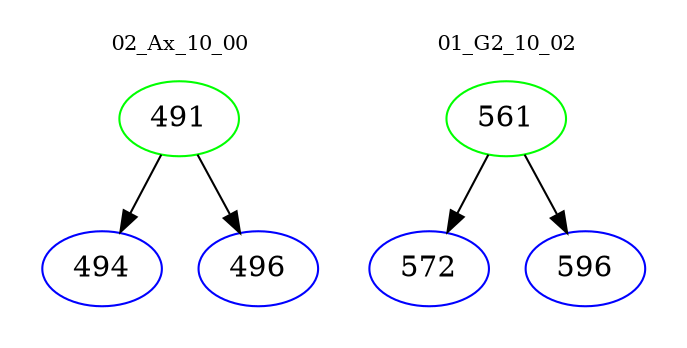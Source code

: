digraph{
subgraph cluster_0 {
color = white
label = "02_Ax_10_00";
fontsize=10;
T0_491 [label="491", color="green"]
T0_491 -> T0_494 [color="black"]
T0_494 [label="494", color="blue"]
T0_491 -> T0_496 [color="black"]
T0_496 [label="496", color="blue"]
}
subgraph cluster_1 {
color = white
label = "01_G2_10_02";
fontsize=10;
T1_561 [label="561", color="green"]
T1_561 -> T1_572 [color="black"]
T1_572 [label="572", color="blue"]
T1_561 -> T1_596 [color="black"]
T1_596 [label="596", color="blue"]
}
}
